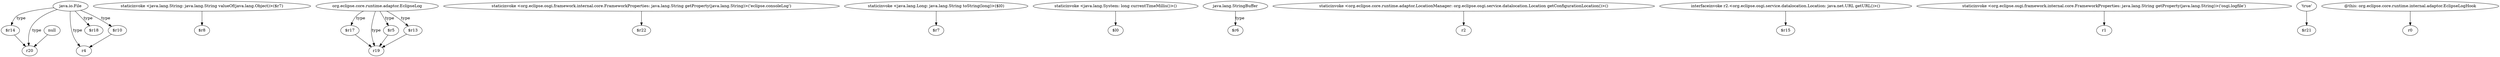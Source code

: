 digraph g {
0[label="$r14"]
1[label="r20"]
0->1[label=""]
2[label="java.io.File"]
2->0[label="type"]
3[label="staticinvoke <java.lang.String: java.lang.String valueOf(java.lang.Object)>($r7)"]
4[label="$r8"]
3->4[label=""]
5[label="org.eclipse.core.runtime.adaptor.EclipseLog"]
6[label="$r17"]
5->6[label="type"]
7[label="staticinvoke <org.eclipse.osgi.framework.internal.core.FrameworkProperties: java.lang.String getProperty(java.lang.String)>('eclipse.consoleLog')"]
8[label="$r22"]
7->8[label=""]
9[label="staticinvoke <java.lang.Long: java.lang.String toString(long)>($l0)"]
10[label="$r7"]
9->10[label=""]
11[label="staticinvoke <java.lang.System: long currentTimeMillis()>()"]
12[label="$l0"]
11->12[label=""]
13[label="null"]
13->1[label=""]
14[label="java.lang.StringBuffer"]
15[label="$r6"]
14->15[label="type"]
16[label="$r10"]
17[label="r4"]
16->17[label=""]
2->1[label="type"]
18[label="r19"]
6->18[label=""]
19[label="staticinvoke <org.eclipse.core.runtime.adaptor.LocationManager: org.eclipse.osgi.service.datalocation.Location getConfigurationLocation()>()"]
20[label="r2"]
19->20[label=""]
21[label="interfaceinvoke r2.<org.eclipse.osgi.service.datalocation.Location: java.net.URL getURL()>()"]
22[label="$r15"]
21->22[label=""]
2->16[label="type"]
23[label="staticinvoke <org.eclipse.osgi.framework.internal.core.FrameworkProperties: java.lang.String getProperty(java.lang.String)>('osgi.logfile')"]
24[label="r1"]
23->24[label=""]
25[label="$r5"]
5->25[label="type"]
5->18[label="type"]
2->17[label="type"]
26[label="'true'"]
27[label="$r21"]
26->27[label=""]
28[label="$r13"]
5->28[label="type"]
25->18[label=""]
28->18[label=""]
29[label="$r18"]
2->29[label="type"]
30[label="@this: org.eclipse.core.runtime.internal.adaptor.EclipseLogHook"]
31[label="r0"]
30->31[label=""]
}